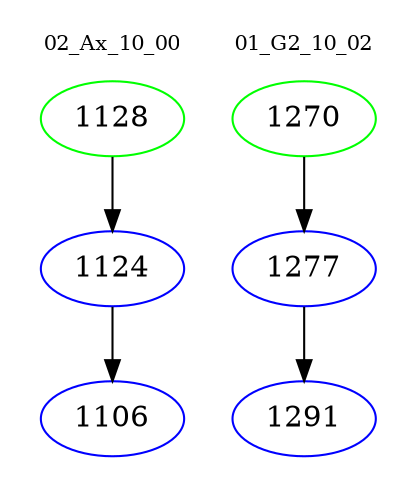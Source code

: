 digraph{
subgraph cluster_0 {
color = white
label = "02_Ax_10_00";
fontsize=10;
T0_1128 [label="1128", color="green"]
T0_1128 -> T0_1124 [color="black"]
T0_1124 [label="1124", color="blue"]
T0_1124 -> T0_1106 [color="black"]
T0_1106 [label="1106", color="blue"]
}
subgraph cluster_1 {
color = white
label = "01_G2_10_02";
fontsize=10;
T1_1270 [label="1270", color="green"]
T1_1270 -> T1_1277 [color="black"]
T1_1277 [label="1277", color="blue"]
T1_1277 -> T1_1291 [color="black"]
T1_1291 [label="1291", color="blue"]
}
}
